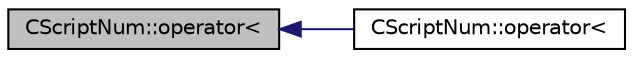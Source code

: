 digraph "CScriptNum::operator&lt;"
{
  edge [fontname="Helvetica",fontsize="10",labelfontname="Helvetica",labelfontsize="10"];
  node [fontname="Helvetica",fontsize="10",shape=record];
  rankdir="LR";
  Node38 [label="CScriptNum::operator\<",height=0.2,width=0.4,color="black", fillcolor="grey75", style="filled", fontcolor="black"];
  Node38 -> Node39 [dir="back",color="midnightblue",fontsize="10",style="solid",fontname="Helvetica"];
  Node39 [label="CScriptNum::operator\<",height=0.2,width=0.4,color="black", fillcolor="white", style="filled",URL="$class_c_script_num.html#a2979a7042ac68a122f971b4b13c66fed"];
}
